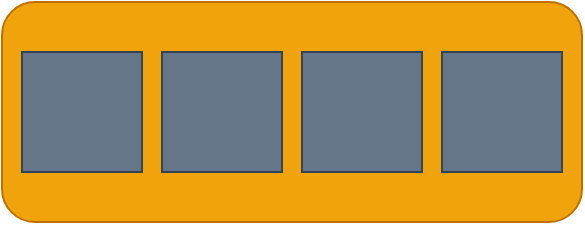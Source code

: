 <mxfile>
    <diagram id="aqBJk4p23WT-C_EsNrKo" name="Page-1">
        <mxGraphModel dx="941" dy="604" grid="1" gridSize="10" guides="1" tooltips="1" connect="1" arrows="1" fold="1" page="1" pageScale="1" pageWidth="827" pageHeight="1169" math="0" shadow="0">
            <root>
                <mxCell id="0"/>
                <mxCell id="1" parent="0"/>
                <mxCell id="3" value="" style="rounded=1;whiteSpace=wrap;html=1;fillColor=#f0a30a;fontColor=#000000;strokeColor=#BD7000;" vertex="1" parent="1">
                    <mxGeometry x="30" y="20" width="290" height="110" as="geometry"/>
                </mxCell>
                <mxCell id="5" value="" style="whiteSpace=wrap;html=1;aspect=fixed;fillColor=#647687;fontColor=#ffffff;strokeColor=#314354;" vertex="1" parent="1">
                    <mxGeometry x="40" y="45" width="60" height="60" as="geometry"/>
                </mxCell>
                <mxCell id="6" value="" style="whiteSpace=wrap;html=1;aspect=fixed;fillColor=#647687;fontColor=#ffffff;strokeColor=#314354;" vertex="1" parent="1">
                    <mxGeometry x="110" y="45" width="60" height="60" as="geometry"/>
                </mxCell>
                <mxCell id="7" value="" style="whiteSpace=wrap;html=1;aspect=fixed;fillColor=#647687;fontColor=#ffffff;strokeColor=#314354;" vertex="1" parent="1">
                    <mxGeometry x="180" y="45" width="60" height="60" as="geometry"/>
                </mxCell>
                <mxCell id="8" value="" style="whiteSpace=wrap;html=1;aspect=fixed;fillColor=#647687;fontColor=#ffffff;strokeColor=#314354;" vertex="1" parent="1">
                    <mxGeometry x="250" y="45" width="60" height="60" as="geometry"/>
                </mxCell>
            </root>
        </mxGraphModel>
    </diagram>
</mxfile>